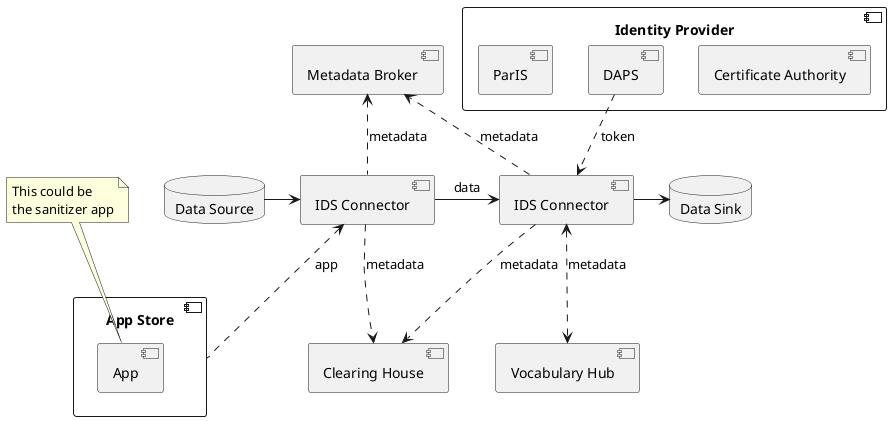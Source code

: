 @startuml components
' skinparam componentStyle rectangle

database "Data Source" as DB1 
[IDS Connector] as C1
[IDS Connector] as C2
database "Data Sink" as DB2


[Clearing House] as CH

component "App Store" as AS {
  [App] as AP
}

component "Identity Provider" as IDP {
  [Certificate Authority] as CA
  [DAPS] as DAPS
  [ParIS] as ParIS
}

note as N1
  This could be 
  the sanitizer app
end note

N1 ..> AP

[Metadata Broker] as MB
[Vocabulary Hub] as VH

DB1 -right-> C1
C1 -right-> C2: data
C2 -right-> DB2

C1 .down.> CH: metadata
C2 ..> CH: metadata

C1 .up.> MB: metadata
C2 ..> MB: metadata

C2 <..> VH: metadata
C1 <.. AS: app

DAPS ..> C2: token
@enduml
